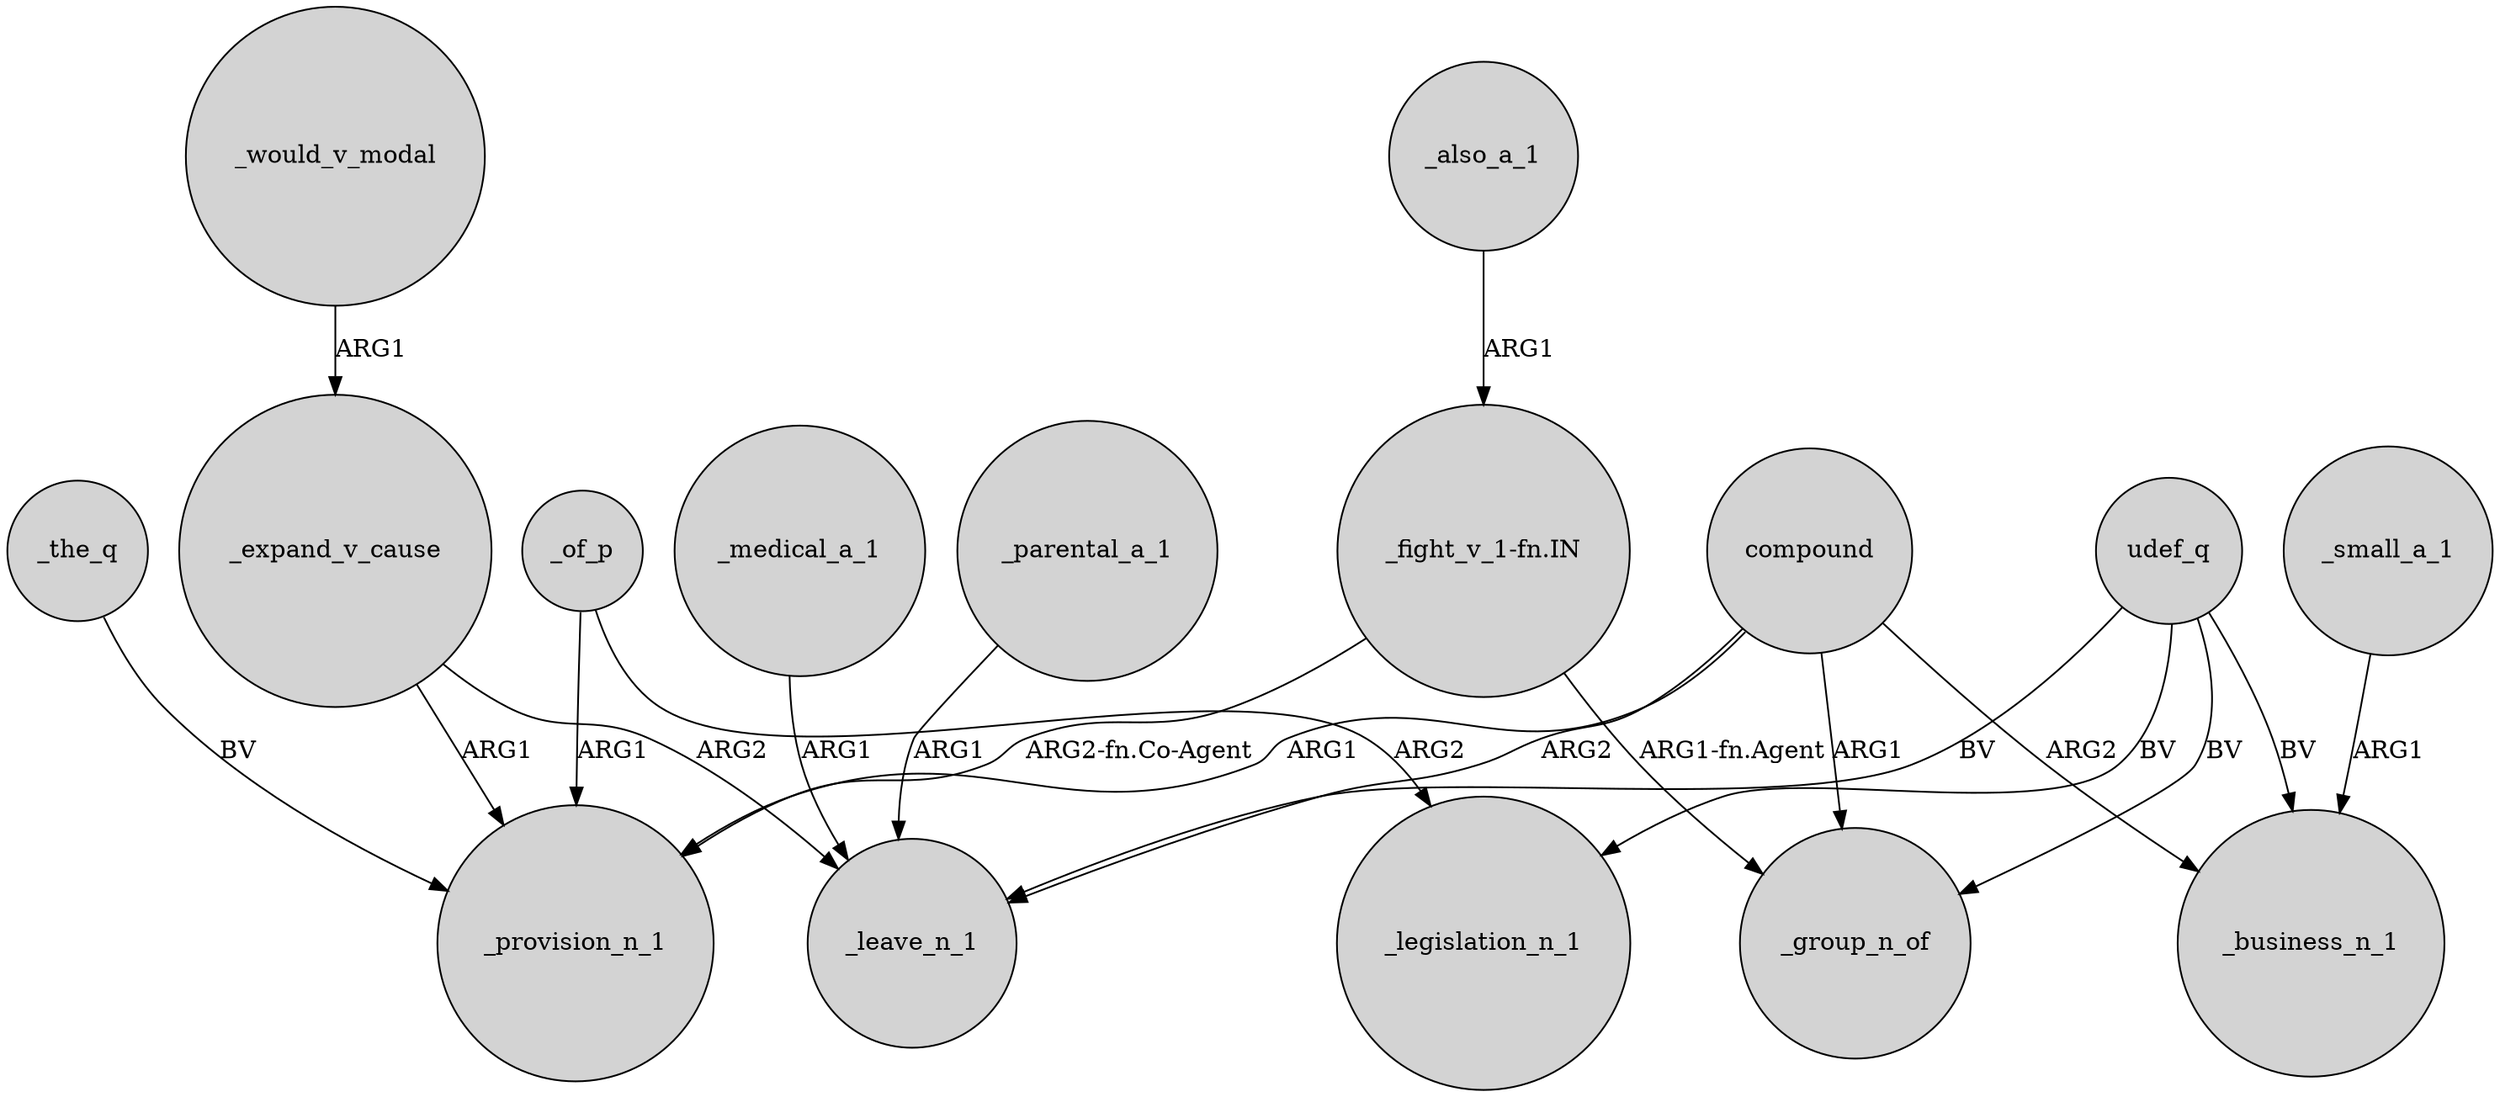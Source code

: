 digraph {
	node [shape=circle style=filled]
	_expand_v_cause -> _provision_n_1 [label=ARG1]
	compound -> _provision_n_1 [label=ARG1]
	_expand_v_cause -> _leave_n_1 [label=ARG2]
	udef_q -> _leave_n_1 [label=BV]
	compound -> _leave_n_1 [label=ARG2]
	"_fight_v_1-fn.IN" -> _provision_n_1 [label="ARG2-fn.Co-Agent"]
	_would_v_modal -> _expand_v_cause [label=ARG1]
	_small_a_1 -> _business_n_1 [label=ARG1]
	_of_p -> _provision_n_1 [label=ARG1]
	_parental_a_1 -> _leave_n_1 [label=ARG1]
	compound -> _business_n_1 [label=ARG2]
	_the_q -> _provision_n_1 [label=BV]
	udef_q -> _business_n_1 [label=BV]
	udef_q -> _legislation_n_1 [label=BV]
	_also_a_1 -> "_fight_v_1-fn.IN" [label=ARG1]
	_medical_a_1 -> _leave_n_1 [label=ARG1]
	"_fight_v_1-fn.IN" -> _group_n_of [label="ARG1-fn.Agent"]
	_of_p -> _legislation_n_1 [label=ARG2]
	udef_q -> _group_n_of [label=BV]
	compound -> _group_n_of [label=ARG1]
}
